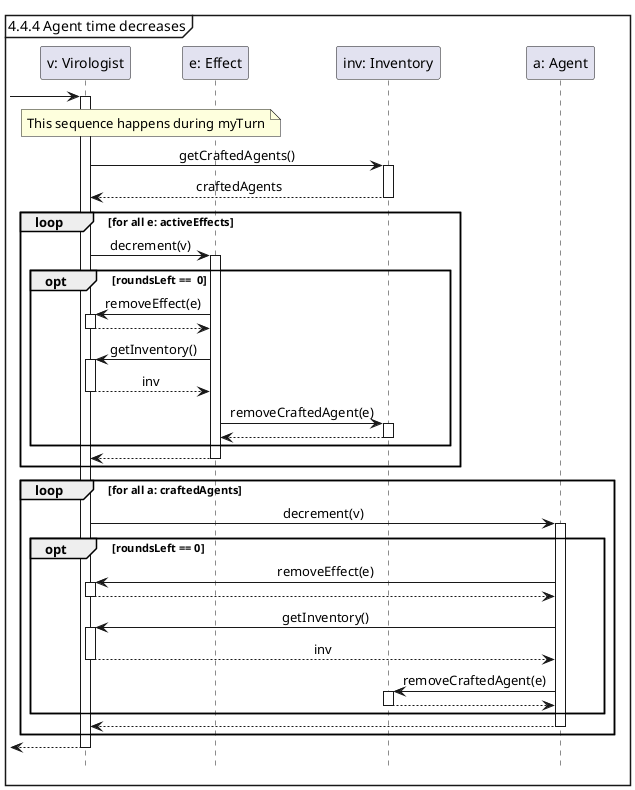 @startuml
hide footbox
skinparam sequenceMessageAlign center

mainframe 4.4.4 Agent time decreases

participant "v: Virologist" as v
participant "e: Effect" as e
participant "inv: Inventory" as inv
participant "a: Agent" as a

-> v++:
note over v,e : This sequence happens during myTurn
v -> inv ++ : getCraftedAgents()
return craftedAgents
    loop for all e: activeEffects
        v -> e ++ : decrement(v)
        opt roundsLeft ==  0
            'removeActiveEffect renamed to removeEffect to match other uses
            e -> v ++ : removeEffect(e)
            return
            e -> v ++ : getInventory()
            return inv
            e -> inv ++ : removeCraftedAgent(e)
            return
        end
        return
    end
    loop for all a: craftedAgents
        v -> a++ : decrement(v)
            opt roundsLeft == 0
                'removeActiveEffect renamed to removeEffect to match other uses
                a -> v ++ : removeEffect(e)
                return
                a -> v ++ : getInventory()
                return inv
                a -> inv ++ : removeCraftedAgent(e)
                return
            end
        return
    end
return
@enduml